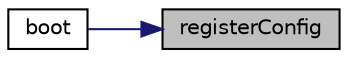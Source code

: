 digraph "registerConfig"
{
 // LATEX_PDF_SIZE
  bgcolor="transparent";
  edge [fontname="Helvetica",fontsize="10",labelfontname="Helvetica",labelfontsize="10"];
  node [fontname="Helvetica",fontsize="10",shape=record];
  rankdir="RL";
  Node1 [label="registerConfig",height=0.2,width=0.4,color="black", fillcolor="grey75", style="filled", fontcolor="black",tooltip="Register config."];
  Node1 -> Node2 [dir="back",color="midnightblue",fontsize="10",style="solid",fontname="Helvetica"];
  Node2 [label="boot",height=0.2,width=0.4,color="black",URL="$d1/df7/classModules_1_1Finance_1_1Providers_1_1FinanceServiceProvider.html#a8814ea4b5beba763c570b4818980814e",tooltip="Boot the application events."];
}
